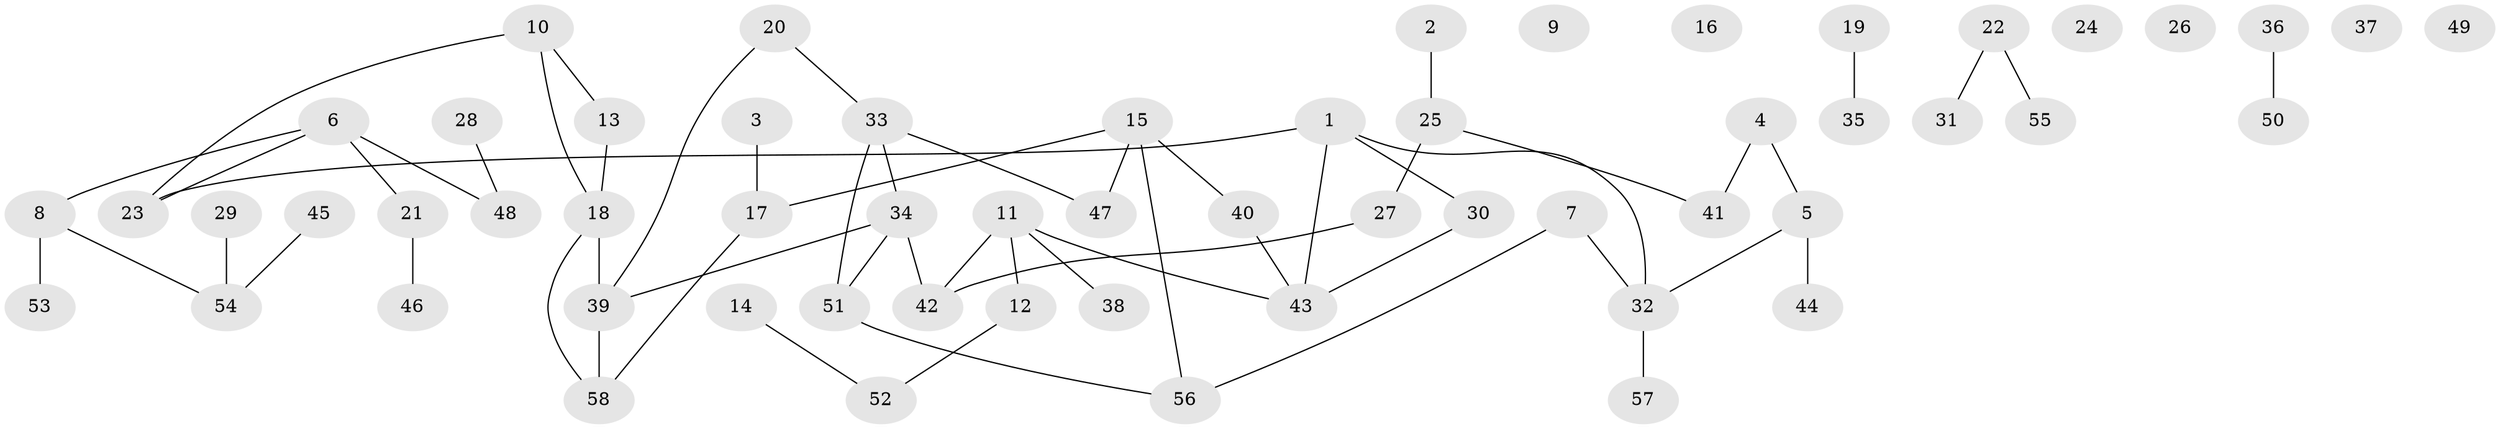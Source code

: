 // Generated by graph-tools (version 1.1) at 2025/39/03/09/25 04:39:38]
// undirected, 58 vertices, 59 edges
graph export_dot {
graph [start="1"]
  node [color=gray90,style=filled];
  1;
  2;
  3;
  4;
  5;
  6;
  7;
  8;
  9;
  10;
  11;
  12;
  13;
  14;
  15;
  16;
  17;
  18;
  19;
  20;
  21;
  22;
  23;
  24;
  25;
  26;
  27;
  28;
  29;
  30;
  31;
  32;
  33;
  34;
  35;
  36;
  37;
  38;
  39;
  40;
  41;
  42;
  43;
  44;
  45;
  46;
  47;
  48;
  49;
  50;
  51;
  52;
  53;
  54;
  55;
  56;
  57;
  58;
  1 -- 23;
  1 -- 30;
  1 -- 32;
  1 -- 43;
  2 -- 25;
  3 -- 17;
  4 -- 5;
  4 -- 41;
  5 -- 32;
  5 -- 44;
  6 -- 8;
  6 -- 21;
  6 -- 23;
  6 -- 48;
  7 -- 32;
  7 -- 56;
  8 -- 53;
  8 -- 54;
  10 -- 13;
  10 -- 18;
  10 -- 23;
  11 -- 12;
  11 -- 38;
  11 -- 42;
  11 -- 43;
  12 -- 52;
  13 -- 18;
  14 -- 52;
  15 -- 17;
  15 -- 40;
  15 -- 47;
  15 -- 56;
  17 -- 58;
  18 -- 39;
  18 -- 58;
  19 -- 35;
  20 -- 33;
  20 -- 39;
  21 -- 46;
  22 -- 31;
  22 -- 55;
  25 -- 27;
  25 -- 41;
  27 -- 42;
  28 -- 48;
  29 -- 54;
  30 -- 43;
  32 -- 57;
  33 -- 34;
  33 -- 47;
  33 -- 51;
  34 -- 39;
  34 -- 42;
  34 -- 51;
  36 -- 50;
  39 -- 58;
  40 -- 43;
  45 -- 54;
  51 -- 56;
}

